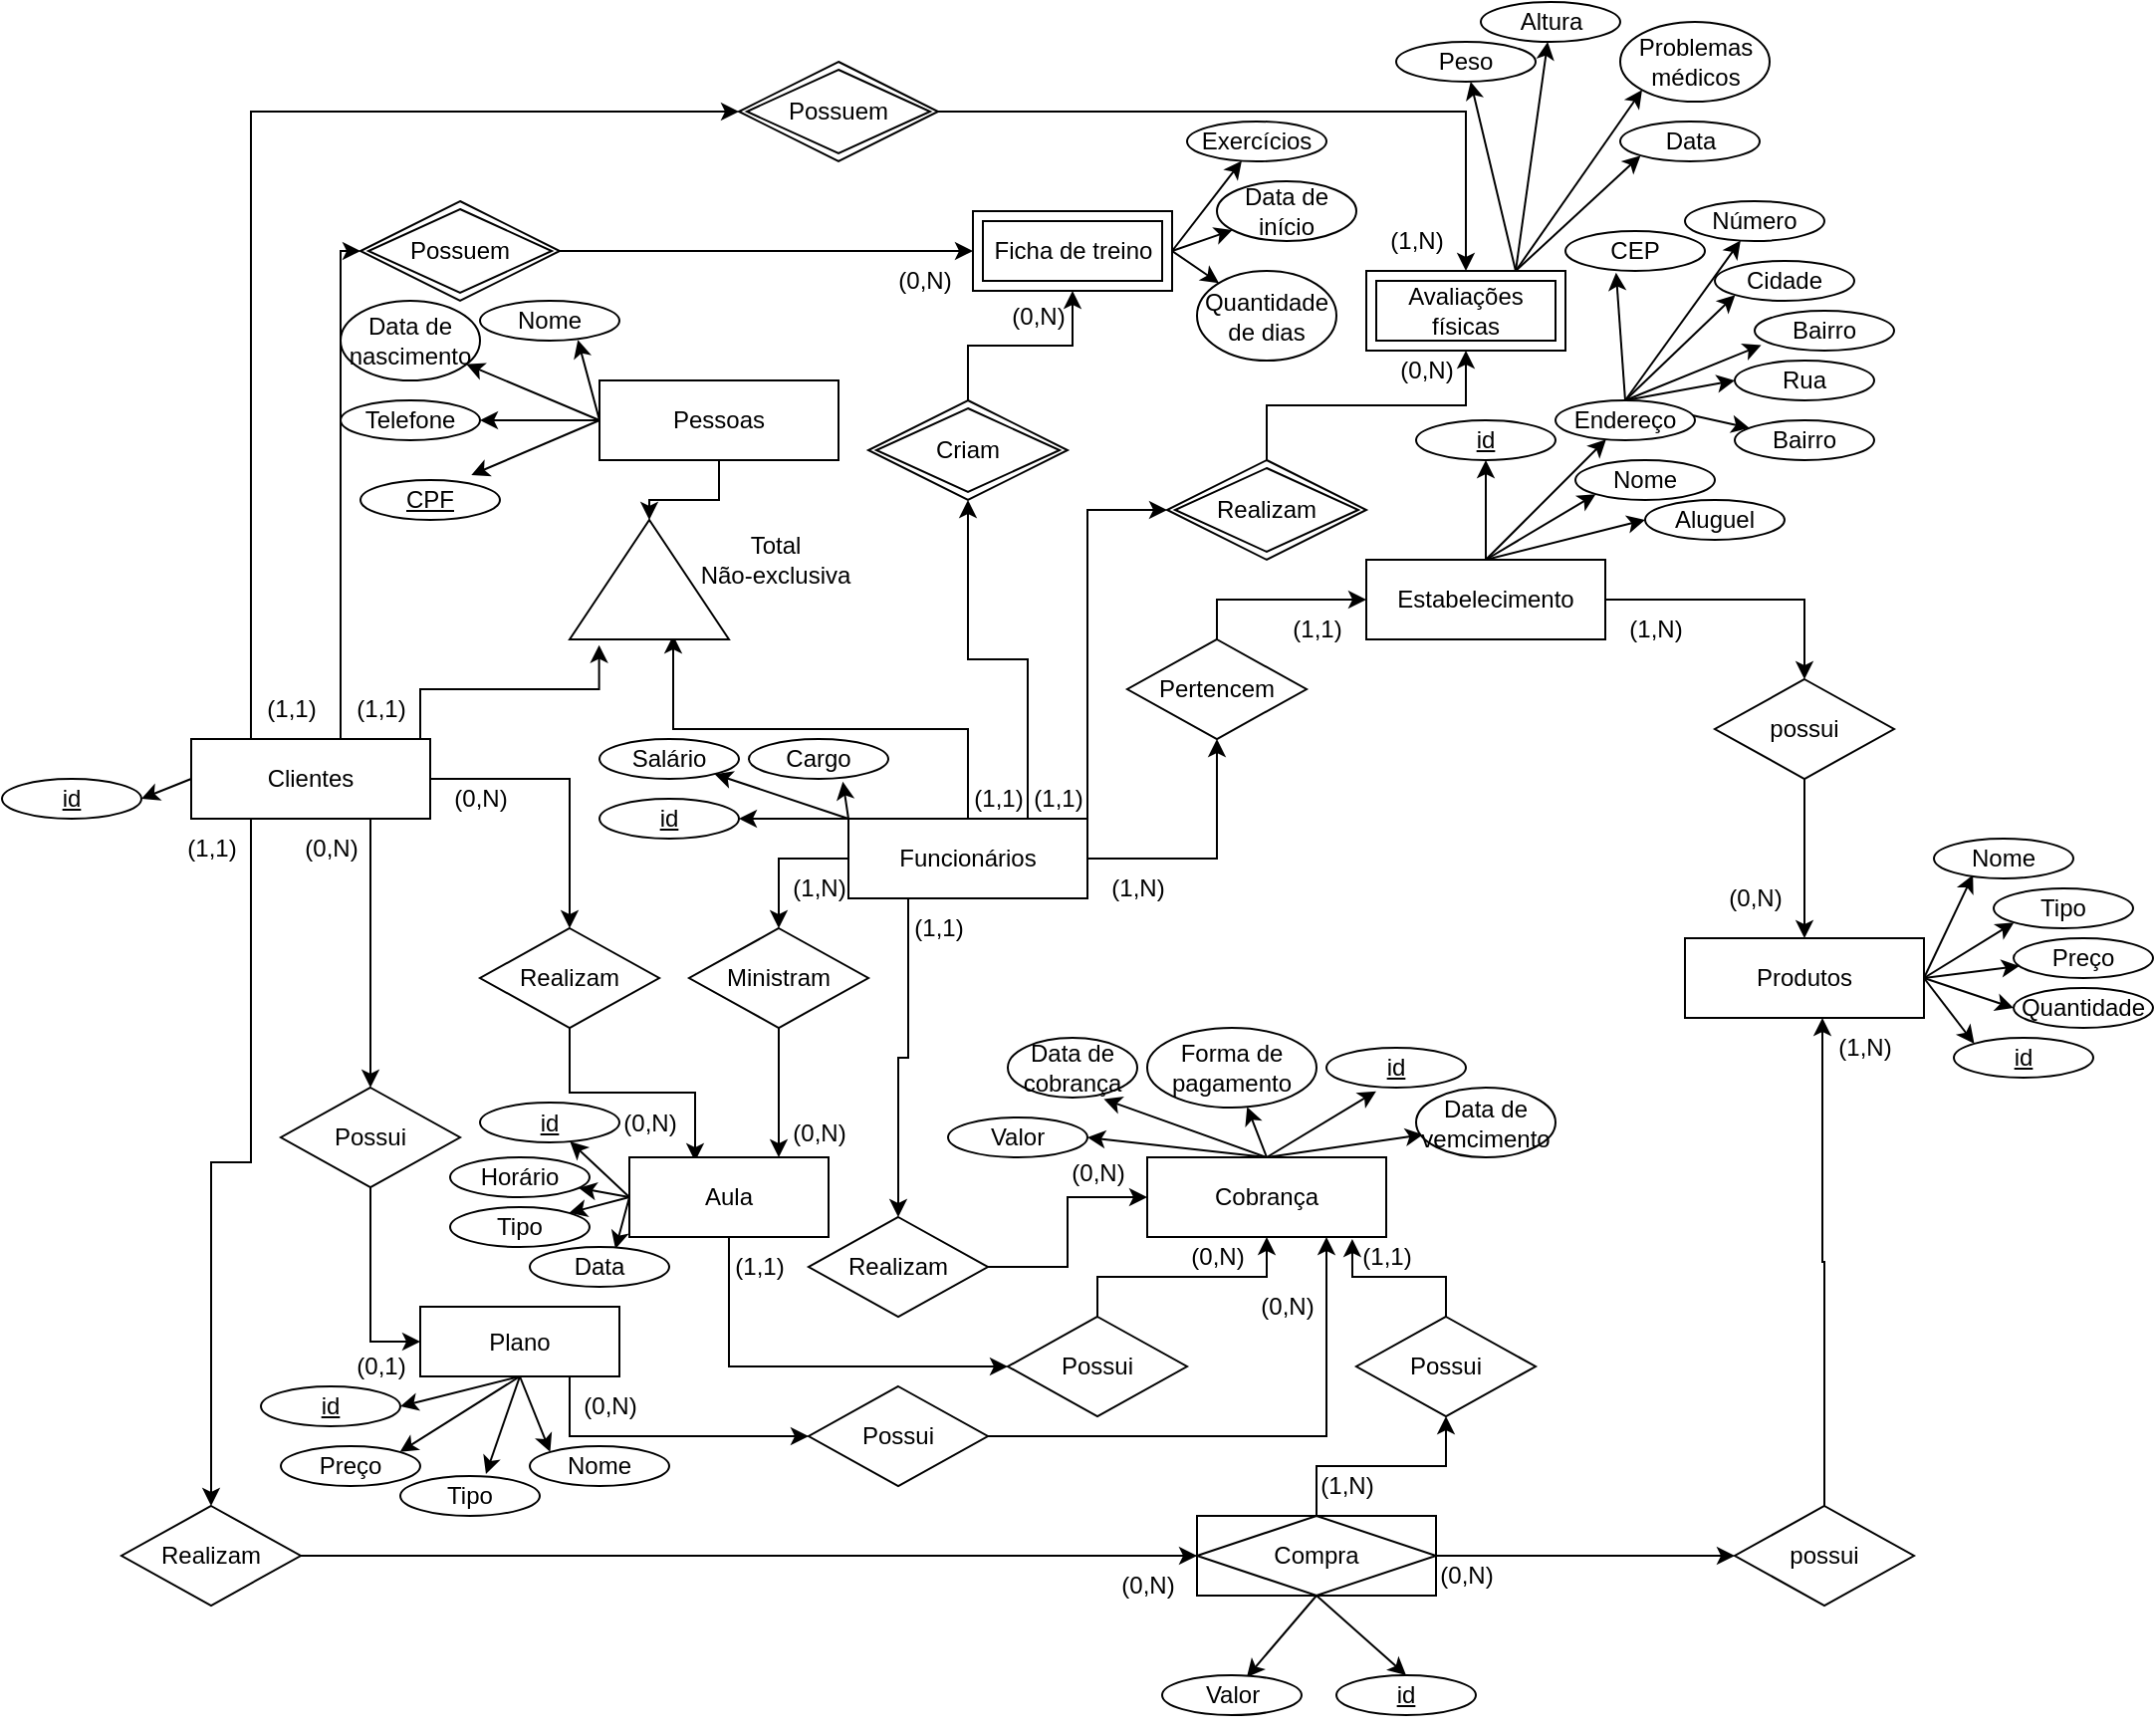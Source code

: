 <mxfile version="21.7.4" type="device">
  <diagram name="Page-1" id="YAyYdstKW9pUA_TDdh0R">
    <mxGraphModel dx="1639" dy="901" grid="1" gridSize="10" guides="1" tooltips="1" connect="1" arrows="1" fold="1" page="1" pageScale="1" pageWidth="3300" pageHeight="4681" math="0" shadow="0">
      <root>
        <mxCell id="0" />
        <mxCell id="1" parent="0" />
        <mxCell id="z2wvhOWji4JhOsNK-J1M-72" style="edgeStyle=orthogonalEdgeStyle;rounded=0;orthogonalLoop=1;jettySize=auto;html=1;exitX=0.5;exitY=0;exitDx=0;exitDy=0;entryX=0.033;entryY=0.65;entryDx=0;entryDy=0;entryPerimeter=0;" parent="1" source="z2wvhOWji4JhOsNK-J1M-77" target="z2wvhOWji4JhOsNK-J1M-90" edge="1">
          <mxGeometry relative="1" as="geometry" />
        </mxCell>
        <mxCell id="z2wvhOWji4JhOsNK-J1M-73" style="edgeStyle=orthogonalEdgeStyle;rounded=0;orthogonalLoop=1;jettySize=auto;html=1;exitX=1;exitY=0.5;exitDx=0;exitDy=0;entryX=0.5;entryY=1;entryDx=0;entryDy=0;" parent="1" source="z2wvhOWji4JhOsNK-J1M-77" target="z2wvhOWji4JhOsNK-J1M-94" edge="1">
          <mxGeometry relative="1" as="geometry" />
        </mxCell>
        <mxCell id="z2wvhOWji4JhOsNK-J1M-75" style="edgeStyle=orthogonalEdgeStyle;rounded=0;orthogonalLoop=1;jettySize=auto;html=1;exitX=0.25;exitY=1;exitDx=0;exitDy=0;" parent="1" source="z2wvhOWji4JhOsNK-J1M-77" target="z2wvhOWji4JhOsNK-J1M-104" edge="1">
          <mxGeometry relative="1" as="geometry" />
        </mxCell>
        <mxCell id="z2wvhOWji4JhOsNK-J1M-76" style="edgeStyle=orthogonalEdgeStyle;rounded=0;orthogonalLoop=1;jettySize=auto;html=1;exitX=0;exitY=0.5;exitDx=0;exitDy=0;entryX=0.5;entryY=0;entryDx=0;entryDy=0;" parent="1" source="z2wvhOWji4JhOsNK-J1M-77" target="z2wvhOWji4JhOsNK-J1M-98" edge="1">
          <mxGeometry relative="1" as="geometry" />
        </mxCell>
        <mxCell id="z2wvhOWji4JhOsNK-J1M-141" style="edgeStyle=orthogonalEdgeStyle;rounded=0;orthogonalLoop=1;jettySize=auto;html=1;exitX=1;exitY=0;exitDx=0;exitDy=0;entryX=0;entryY=0.5;entryDx=0;entryDy=0;" parent="1" source="z2wvhOWji4JhOsNK-J1M-77" target="z2wvhOWji4JhOsNK-J1M-138" edge="1">
          <mxGeometry relative="1" as="geometry" />
        </mxCell>
        <mxCell id="z2wvhOWji4JhOsNK-J1M-143" style="edgeStyle=orthogonalEdgeStyle;rounded=0;orthogonalLoop=1;jettySize=auto;html=1;exitX=0.75;exitY=0;exitDx=0;exitDy=0;entryX=0.5;entryY=1;entryDx=0;entryDy=0;" parent="1" source="z2wvhOWji4JhOsNK-J1M-77" target="z2wvhOWji4JhOsNK-J1M-139" edge="1">
          <mxGeometry relative="1" as="geometry" />
        </mxCell>
        <mxCell id="z2wvhOWji4JhOsNK-J1M-208" style="edgeStyle=none;rounded=0;orthogonalLoop=1;jettySize=auto;html=1;exitX=0;exitY=0;exitDx=0;exitDy=0;entryX=0.674;entryY=1.07;entryDx=0;entryDy=0;entryPerimeter=0;" parent="1" source="z2wvhOWji4JhOsNK-J1M-77" target="z2wvhOWji4JhOsNK-J1M-196" edge="1">
          <mxGeometry relative="1" as="geometry" />
        </mxCell>
        <mxCell id="z2wvhOWji4JhOsNK-J1M-209" style="edgeStyle=none;rounded=0;orthogonalLoop=1;jettySize=auto;html=1;exitX=0;exitY=0;exitDx=0;exitDy=0;" parent="1" source="z2wvhOWji4JhOsNK-J1M-77" target="z2wvhOWji4JhOsNK-J1M-154" edge="1">
          <mxGeometry relative="1" as="geometry" />
        </mxCell>
        <mxCell id="z2wvhOWji4JhOsNK-J1M-210" style="edgeStyle=none;rounded=0;orthogonalLoop=1;jettySize=auto;html=1;exitX=0;exitY=0;exitDx=0;exitDy=0;entryX=1;entryY=0.5;entryDx=0;entryDy=0;" parent="1" source="z2wvhOWji4JhOsNK-J1M-77" target="z2wvhOWji4JhOsNK-J1M-160" edge="1">
          <mxGeometry relative="1" as="geometry" />
        </mxCell>
        <mxCell id="z2wvhOWji4JhOsNK-J1M-77" value="Funcionários" style="whiteSpace=wrap;html=1;align=center;" parent="1" vertex="1">
          <mxGeometry x="1615" y="1130" width="120" height="40" as="geometry" />
        </mxCell>
        <mxCell id="z2wvhOWji4JhOsNK-J1M-78" style="edgeStyle=orthogonalEdgeStyle;rounded=0;orthogonalLoop=1;jettySize=auto;html=1;exitX=1;exitY=0.5;exitDx=0;exitDy=0;entryX=0.5;entryY=0;entryDx=0;entryDy=0;" parent="1" source="z2wvhOWji4JhOsNK-J1M-79" target="z2wvhOWji4JhOsNK-J1M-92" edge="1">
          <mxGeometry relative="1" as="geometry" />
        </mxCell>
        <mxCell id="z2wvhOWji4JhOsNK-J1M-238" style="edgeStyle=none;rounded=0;orthogonalLoop=1;jettySize=auto;html=1;exitX=0.5;exitY=0;exitDx=0;exitDy=0;" parent="1" source="z2wvhOWji4JhOsNK-J1M-79" target="z2wvhOWji4JhOsNK-J1M-220" edge="1">
          <mxGeometry relative="1" as="geometry" />
        </mxCell>
        <mxCell id="z2wvhOWji4JhOsNK-J1M-239" style="edgeStyle=none;rounded=0;orthogonalLoop=1;jettySize=auto;html=1;exitX=0.5;exitY=0;exitDx=0;exitDy=0;entryX=0.5;entryY=1;entryDx=0;entryDy=0;" parent="1" source="z2wvhOWji4JhOsNK-J1M-79" target="z2wvhOWji4JhOsNK-J1M-204" edge="1">
          <mxGeometry relative="1" as="geometry" />
        </mxCell>
        <mxCell id="z2wvhOWji4JhOsNK-J1M-240" style="edgeStyle=none;rounded=0;orthogonalLoop=1;jettySize=auto;html=1;exitX=0.5;exitY=0;exitDx=0;exitDy=0;entryX=0;entryY=1;entryDx=0;entryDy=0;" parent="1" source="z2wvhOWji4JhOsNK-J1M-79" target="z2wvhOWji4JhOsNK-J1M-221" edge="1">
          <mxGeometry relative="1" as="geometry" />
        </mxCell>
        <mxCell id="z2wvhOWji4JhOsNK-J1M-253" style="edgeStyle=none;rounded=0;orthogonalLoop=1;jettySize=auto;html=1;exitX=0.5;exitY=0;exitDx=0;exitDy=0;entryX=0;entryY=0.5;entryDx=0;entryDy=0;" parent="1" source="z2wvhOWji4JhOsNK-J1M-79" target="z2wvhOWji4JhOsNK-J1M-248" edge="1">
          <mxGeometry relative="1" as="geometry" />
        </mxCell>
        <mxCell id="z2wvhOWji4JhOsNK-J1M-79" value="Estabelecimento" style="whiteSpace=wrap;html=1;align=center;" parent="1" vertex="1">
          <mxGeometry x="1875" y="1000" width="120" height="40" as="geometry" />
        </mxCell>
        <mxCell id="z2wvhOWji4JhOsNK-J1M-273" style="edgeStyle=none;rounded=0;orthogonalLoop=1;jettySize=auto;html=1;exitX=1;exitY=0.5;exitDx=0;exitDy=0;entryX=0.28;entryY=0.91;entryDx=0;entryDy=0;entryPerimeter=0;" parent="1" source="z2wvhOWji4JhOsNK-J1M-82" target="z2wvhOWji4JhOsNK-J1M-265" edge="1">
          <mxGeometry relative="1" as="geometry" />
        </mxCell>
        <mxCell id="z2wvhOWji4JhOsNK-J1M-274" style="edgeStyle=none;rounded=0;orthogonalLoop=1;jettySize=auto;html=1;exitX=1;exitY=0.5;exitDx=0;exitDy=0;entryX=0;entryY=1;entryDx=0;entryDy=0;" parent="1" source="z2wvhOWji4JhOsNK-J1M-82" target="z2wvhOWji4JhOsNK-J1M-266" edge="1">
          <mxGeometry relative="1" as="geometry" />
        </mxCell>
        <mxCell id="z2wvhOWji4JhOsNK-J1M-275" style="edgeStyle=none;rounded=0;orthogonalLoop=1;jettySize=auto;html=1;exitX=1;exitY=0.5;exitDx=0;exitDy=0;" parent="1" source="z2wvhOWji4JhOsNK-J1M-82" target="z2wvhOWji4JhOsNK-J1M-267" edge="1">
          <mxGeometry relative="1" as="geometry" />
        </mxCell>
        <mxCell id="z2wvhOWji4JhOsNK-J1M-276" style="edgeStyle=none;rounded=0;orthogonalLoop=1;jettySize=auto;html=1;exitX=1;exitY=0.5;exitDx=0;exitDy=0;entryX=0;entryY=0.5;entryDx=0;entryDy=0;" parent="1" source="z2wvhOWji4JhOsNK-J1M-82" target="z2wvhOWji4JhOsNK-J1M-268" edge="1">
          <mxGeometry relative="1" as="geometry" />
        </mxCell>
        <mxCell id="z2wvhOWji4JhOsNK-J1M-277" style="edgeStyle=none;rounded=0;orthogonalLoop=1;jettySize=auto;html=1;exitX=1;exitY=0.5;exitDx=0;exitDy=0;entryX=0;entryY=0;entryDx=0;entryDy=0;" parent="1" source="z2wvhOWji4JhOsNK-J1M-82" target="z2wvhOWji4JhOsNK-J1M-231" edge="1">
          <mxGeometry relative="1" as="geometry" />
        </mxCell>
        <mxCell id="z2wvhOWji4JhOsNK-J1M-82" value="Produtos" style="whiteSpace=wrap;html=1;align=center;" parent="1" vertex="1">
          <mxGeometry x="2035" y="1190" width="120" height="40" as="geometry" />
        </mxCell>
        <mxCell id="z2wvhOWji4JhOsNK-J1M-84" style="edgeStyle=orthogonalEdgeStyle;rounded=0;orthogonalLoop=1;jettySize=auto;html=1;exitX=1;exitY=0.5;exitDx=0;exitDy=0;entryX=0.5;entryY=0;entryDx=0;entryDy=0;" parent="1" source="z2wvhOWji4JhOsNK-J1M-85" target="z2wvhOWji4JhOsNK-J1M-102" edge="1">
          <mxGeometry relative="1" as="geometry" />
        </mxCell>
        <mxCell id="z2wvhOWji4JhOsNK-J1M-205" style="edgeStyle=none;rounded=0;orthogonalLoop=1;jettySize=auto;html=1;exitX=0;exitY=0.5;exitDx=0;exitDy=0;entryX=1;entryY=0.5;entryDx=0;entryDy=0;" parent="1" source="z2wvhOWji4JhOsNK-J1M-85" target="z2wvhOWji4JhOsNK-J1M-202" edge="1">
          <mxGeometry relative="1" as="geometry" />
        </mxCell>
        <mxCell id="z2wvhOWji4JhOsNK-J1M-302" style="edgeStyle=orthogonalEdgeStyle;rounded=0;orthogonalLoop=1;jettySize=auto;html=1;exitX=0.75;exitY=1;exitDx=0;exitDy=0;entryX=0.5;entryY=0;entryDx=0;entryDy=0;" parent="1" source="z2wvhOWji4JhOsNK-J1M-85" target="z2wvhOWji4JhOsNK-J1M-299" edge="1">
          <mxGeometry relative="1" as="geometry" />
        </mxCell>
        <mxCell id="z2wvhOWji4JhOsNK-J1M-336" style="edgeStyle=orthogonalEdgeStyle;rounded=0;orthogonalLoop=1;jettySize=auto;html=1;exitX=0.25;exitY=1;exitDx=0;exitDy=0;entryX=0.5;entryY=0;entryDx=0;entryDy=0;" parent="1" source="z2wvhOWji4JhOsNK-J1M-85" target="z2wvhOWji4JhOsNK-J1M-334" edge="1">
          <mxGeometry relative="1" as="geometry" />
        </mxCell>
        <mxCell id="z2wvhOWji4JhOsNK-J1M-365" style="edgeStyle=orthogonalEdgeStyle;rounded=0;orthogonalLoop=1;jettySize=auto;html=1;exitX=0.25;exitY=0;exitDx=0;exitDy=0;entryX=0;entryY=0.5;entryDx=0;entryDy=0;" parent="1" source="z2wvhOWji4JhOsNK-J1M-85" target="z2wvhOWji4JhOsNK-J1M-132" edge="1">
          <mxGeometry relative="1" as="geometry" />
        </mxCell>
        <mxCell id="z2wvhOWji4JhOsNK-J1M-367" style="edgeStyle=orthogonalEdgeStyle;rounded=0;orthogonalLoop=1;jettySize=auto;html=1;exitX=0.75;exitY=0;exitDx=0;exitDy=0;entryX=-0.047;entryY=0.185;entryDx=0;entryDy=0;entryPerimeter=0;" parent="1" source="z2wvhOWji4JhOsNK-J1M-85" target="z2wvhOWji4JhOsNK-J1M-90" edge="1">
          <mxGeometry relative="1" as="geometry">
            <Array as="points">
              <mxPoint x="1400" y="1090" />
              <mxPoint x="1400" y="1065" />
              <mxPoint x="1490" y="1065" />
            </Array>
          </mxGeometry>
        </mxCell>
        <mxCell id="z2wvhOWji4JhOsNK-J1M-368" style="edgeStyle=orthogonalEdgeStyle;rounded=0;orthogonalLoop=1;jettySize=auto;html=1;exitX=0.5;exitY=0;exitDx=0;exitDy=0;entryX=0;entryY=0.5;entryDx=0;entryDy=0;" parent="1" source="z2wvhOWji4JhOsNK-J1M-85" target="z2wvhOWji4JhOsNK-J1M-135" edge="1">
          <mxGeometry relative="1" as="geometry">
            <Array as="points">
              <mxPoint x="1360" y="1090" />
              <mxPoint x="1360" y="845" />
            </Array>
          </mxGeometry>
        </mxCell>
        <mxCell id="z2wvhOWji4JhOsNK-J1M-85" value="Clientes" style="whiteSpace=wrap;html=1;align=center;" parent="1" vertex="1">
          <mxGeometry x="1285" y="1090" width="120" height="40" as="geometry" />
        </mxCell>
        <mxCell id="z2wvhOWji4JhOsNK-J1M-86" style="edgeStyle=orthogonalEdgeStyle;rounded=0;orthogonalLoop=1;jettySize=auto;html=1;exitX=0.5;exitY=1;exitDx=0;exitDy=0;entryX=1;entryY=0.5;entryDx=0;entryDy=0;" parent="1" source="z2wvhOWji4JhOsNK-J1M-87" target="z2wvhOWji4JhOsNK-J1M-90" edge="1">
          <mxGeometry relative="1" as="geometry" />
        </mxCell>
        <mxCell id="z2wvhOWji4JhOsNK-J1M-191" style="edgeStyle=none;rounded=0;orthogonalLoop=1;jettySize=auto;html=1;exitX=0;exitY=0.5;exitDx=0;exitDy=0;entryX=0.702;entryY=0.983;entryDx=0;entryDy=0;entryPerimeter=0;" parent="1" source="z2wvhOWji4JhOsNK-J1M-87" target="z2wvhOWji4JhOsNK-J1M-157" edge="1">
          <mxGeometry relative="1" as="geometry" />
        </mxCell>
        <mxCell id="z2wvhOWji4JhOsNK-J1M-192" style="edgeStyle=none;rounded=0;orthogonalLoop=1;jettySize=auto;html=1;exitX=0;exitY=0.5;exitDx=0;exitDy=0;" parent="1" source="z2wvhOWji4JhOsNK-J1M-87" target="z2wvhOWji4JhOsNK-J1M-156" edge="1">
          <mxGeometry relative="1" as="geometry" />
        </mxCell>
        <mxCell id="z2wvhOWji4JhOsNK-J1M-193" style="edgeStyle=none;rounded=0;orthogonalLoop=1;jettySize=auto;html=1;exitX=0;exitY=0.5;exitDx=0;exitDy=0;entryX=1;entryY=0.5;entryDx=0;entryDy=0;" parent="1" source="z2wvhOWji4JhOsNK-J1M-87" target="z2wvhOWji4JhOsNK-J1M-155" edge="1">
          <mxGeometry relative="1" as="geometry" />
        </mxCell>
        <mxCell id="z2wvhOWji4JhOsNK-J1M-195" style="edgeStyle=none;rounded=0;orthogonalLoop=1;jettySize=auto;html=1;exitX=0;exitY=0.5;exitDx=0;exitDy=0;entryX=0.795;entryY=-0.126;entryDx=0;entryDy=0;entryPerimeter=0;" parent="1" source="z2wvhOWji4JhOsNK-J1M-87" target="z2wvhOWji4JhOsNK-J1M-158" edge="1">
          <mxGeometry relative="1" as="geometry" />
        </mxCell>
        <mxCell id="z2wvhOWji4JhOsNK-J1M-87" value="Pessoas&lt;br&gt;" style="whiteSpace=wrap;html=1;align=center;" parent="1" vertex="1">
          <mxGeometry x="1490" y="910" width="120" height="40" as="geometry" />
        </mxCell>
        <mxCell id="z2wvhOWji4JhOsNK-J1M-215" style="edgeStyle=none;rounded=0;orthogonalLoop=1;jettySize=auto;html=1;exitX=0.5;exitY=0;exitDx=0;exitDy=0;" parent="1" source="z2wvhOWji4JhOsNK-J1M-88" target="z2wvhOWji4JhOsNK-J1M-211" edge="1">
          <mxGeometry relative="1" as="geometry" />
        </mxCell>
        <mxCell id="z2wvhOWji4JhOsNK-J1M-216" style="edgeStyle=none;rounded=0;orthogonalLoop=1;jettySize=auto;html=1;exitX=0.5;exitY=0;exitDx=0;exitDy=0;entryX=0.357;entryY=1.091;entryDx=0;entryDy=0;entryPerimeter=0;" parent="1" source="z2wvhOWji4JhOsNK-J1M-88" target="z2wvhOWji4JhOsNK-J1M-203" edge="1">
          <mxGeometry relative="1" as="geometry" />
        </mxCell>
        <mxCell id="z2wvhOWji4JhOsNK-J1M-217" style="edgeStyle=none;rounded=0;orthogonalLoop=1;jettySize=auto;html=1;exitX=0.5;exitY=0;exitDx=0;exitDy=0;entryX=0.742;entryY=1.026;entryDx=0;entryDy=0;entryPerimeter=0;" parent="1" source="z2wvhOWji4JhOsNK-J1M-88" target="z2wvhOWji4JhOsNK-J1M-212" edge="1">
          <mxGeometry relative="1" as="geometry" />
        </mxCell>
        <mxCell id="z2wvhOWji4JhOsNK-J1M-218" style="edgeStyle=none;rounded=0;orthogonalLoop=1;jettySize=auto;html=1;exitX=0.5;exitY=0;exitDx=0;exitDy=0;entryX=1;entryY=0.5;entryDx=0;entryDy=0;" parent="1" source="z2wvhOWji4JhOsNK-J1M-88" target="z2wvhOWji4JhOsNK-J1M-213" edge="1">
          <mxGeometry relative="1" as="geometry" />
        </mxCell>
        <mxCell id="z2wvhOWji4JhOsNK-J1M-264" style="edgeStyle=none;rounded=0;orthogonalLoop=1;jettySize=auto;html=1;exitX=0.5;exitY=0;exitDx=0;exitDy=0;entryX=0.051;entryY=0.674;entryDx=0;entryDy=0;entryPerimeter=0;" parent="1" source="z2wvhOWji4JhOsNK-J1M-88" target="z2wvhOWji4JhOsNK-J1M-254" edge="1">
          <mxGeometry relative="1" as="geometry" />
        </mxCell>
        <mxCell id="z2wvhOWji4JhOsNK-J1M-88" value="Cobrança" style="whiteSpace=wrap;html=1;align=center;" parent="1" vertex="1">
          <mxGeometry x="1765" y="1300" width="120" height="40" as="geometry" />
        </mxCell>
        <mxCell id="z2wvhOWji4JhOsNK-J1M-90" value="" style="triangle;whiteSpace=wrap;html=1;direction=north;" parent="1" vertex="1">
          <mxGeometry x="1475" y="980" width="80" height="60" as="geometry" />
        </mxCell>
        <mxCell id="z2wvhOWji4JhOsNK-J1M-91" style="edgeStyle=orthogonalEdgeStyle;rounded=0;orthogonalLoop=1;jettySize=auto;html=1;exitX=0.5;exitY=1;exitDx=0;exitDy=0;" parent="1" source="z2wvhOWji4JhOsNK-J1M-92" target="z2wvhOWji4JhOsNK-J1M-82" edge="1">
          <mxGeometry relative="1" as="geometry" />
        </mxCell>
        <mxCell id="z2wvhOWji4JhOsNK-J1M-92" value="possui" style="shape=rhombus;perimeter=rhombusPerimeter;whiteSpace=wrap;html=1;align=center;" parent="1" vertex="1">
          <mxGeometry x="2050" y="1060" width="90" height="50" as="geometry" />
        </mxCell>
        <mxCell id="z2wvhOWji4JhOsNK-J1M-93" style="edgeStyle=orthogonalEdgeStyle;rounded=0;orthogonalLoop=1;jettySize=auto;html=1;exitX=0.5;exitY=0;exitDx=0;exitDy=0;entryX=0;entryY=0.5;entryDx=0;entryDy=0;" parent="1" source="z2wvhOWji4JhOsNK-J1M-94" target="z2wvhOWji4JhOsNK-J1M-79" edge="1">
          <mxGeometry relative="1" as="geometry" />
        </mxCell>
        <mxCell id="z2wvhOWji4JhOsNK-J1M-94" value="Pertencem" style="shape=rhombus;perimeter=rhombusPerimeter;whiteSpace=wrap;html=1;align=center;" parent="1" vertex="1">
          <mxGeometry x="1755" y="1040" width="90" height="50" as="geometry" />
        </mxCell>
        <mxCell id="z2wvhOWji4JhOsNK-J1M-309" style="edgeStyle=orthogonalEdgeStyle;rounded=0;orthogonalLoop=1;jettySize=auto;html=1;exitX=0.5;exitY=1;exitDx=0;exitDy=0;entryX=0.75;entryY=0;entryDx=0;entryDy=0;" parent="1" source="z2wvhOWji4JhOsNK-J1M-98" target="z2wvhOWji4JhOsNK-J1M-306" edge="1">
          <mxGeometry relative="1" as="geometry" />
        </mxCell>
        <mxCell id="z2wvhOWji4JhOsNK-J1M-98" value="Ministram" style="shape=rhombus;perimeter=rhombusPerimeter;whiteSpace=wrap;html=1;align=center;" parent="1" vertex="1">
          <mxGeometry x="1535" y="1185" width="90" height="50" as="geometry" />
        </mxCell>
        <mxCell id="z2wvhOWji4JhOsNK-J1M-99" style="edgeStyle=orthogonalEdgeStyle;rounded=0;orthogonalLoop=1;jettySize=auto;html=1;exitX=0.5;exitY=0;exitDx=0;exitDy=0;entryX=0.5;entryY=1;entryDx=0;entryDy=0;" parent="1" source="z2wvhOWji4JhOsNK-J1M-100" target="z2wvhOWji4JhOsNK-J1M-88" edge="1">
          <mxGeometry relative="1" as="geometry" />
        </mxCell>
        <mxCell id="z2wvhOWji4JhOsNK-J1M-100" value="Possui" style="shape=rhombus;perimeter=rhombusPerimeter;whiteSpace=wrap;html=1;align=center;" parent="1" vertex="1">
          <mxGeometry x="1695" y="1380" width="90" height="50" as="geometry" />
        </mxCell>
        <mxCell id="z2wvhOWji4JhOsNK-J1M-308" style="edgeStyle=orthogonalEdgeStyle;rounded=0;orthogonalLoop=1;jettySize=auto;html=1;exitX=0.5;exitY=1;exitDx=0;exitDy=0;entryX=0.33;entryY=0.05;entryDx=0;entryDy=0;entryPerimeter=0;" parent="1" source="z2wvhOWji4JhOsNK-J1M-102" target="z2wvhOWji4JhOsNK-J1M-306" edge="1">
          <mxGeometry relative="1" as="geometry" />
        </mxCell>
        <mxCell id="z2wvhOWji4JhOsNK-J1M-102" value="Realizam" style="shape=rhombus;perimeter=rhombusPerimeter;whiteSpace=wrap;html=1;align=center;" parent="1" vertex="1">
          <mxGeometry x="1430" y="1185" width="90" height="50" as="geometry" />
        </mxCell>
        <mxCell id="z2wvhOWji4JhOsNK-J1M-103" style="edgeStyle=orthogonalEdgeStyle;rounded=0;orthogonalLoop=1;jettySize=auto;html=1;exitX=1;exitY=0.5;exitDx=0;exitDy=0;entryX=0;entryY=0.5;entryDx=0;entryDy=0;" parent="1" source="z2wvhOWji4JhOsNK-J1M-104" target="z2wvhOWji4JhOsNK-J1M-88" edge="1">
          <mxGeometry relative="1" as="geometry" />
        </mxCell>
        <mxCell id="z2wvhOWji4JhOsNK-J1M-104" value="Realizam" style="shape=rhombus;perimeter=rhombusPerimeter;whiteSpace=wrap;html=1;align=center;" parent="1" vertex="1">
          <mxGeometry x="1595" y="1330" width="90" height="50" as="geometry" />
        </mxCell>
        <mxCell id="z2wvhOWji4JhOsNK-J1M-149" style="edgeStyle=orthogonalEdgeStyle;rounded=0;orthogonalLoop=1;jettySize=auto;html=1;exitX=1;exitY=0.5;exitDx=0;exitDy=0;entryX=0.5;entryY=0;entryDx=0;entryDy=0;" parent="1" source="z2wvhOWji4JhOsNK-J1M-132" target="z2wvhOWji4JhOsNK-J1M-147" edge="1">
          <mxGeometry relative="1" as="geometry" />
        </mxCell>
        <mxCell id="z2wvhOWji4JhOsNK-J1M-132" value="Possuem" style="shape=rhombus;double=1;perimeter=rhombusPerimeter;whiteSpace=wrap;html=1;align=center;" parent="1" vertex="1">
          <mxGeometry x="1560" y="750" width="100" height="50" as="geometry" />
        </mxCell>
        <mxCell id="z2wvhOWji4JhOsNK-J1M-150" style="edgeStyle=orthogonalEdgeStyle;rounded=0;orthogonalLoop=1;jettySize=auto;html=1;exitX=1;exitY=0.5;exitDx=0;exitDy=0;entryX=0;entryY=0.5;entryDx=0;entryDy=0;" parent="1" source="z2wvhOWji4JhOsNK-J1M-135" target="z2wvhOWji4JhOsNK-J1M-146" edge="1">
          <mxGeometry relative="1" as="geometry" />
        </mxCell>
        <mxCell id="z2wvhOWji4JhOsNK-J1M-135" value="Possuem" style="shape=rhombus;double=1;perimeter=rhombusPerimeter;whiteSpace=wrap;html=1;align=center;" parent="1" vertex="1">
          <mxGeometry x="1370" y="820" width="100" height="50" as="geometry" />
        </mxCell>
        <mxCell id="z2wvhOWji4JhOsNK-J1M-152" style="edgeStyle=orthogonalEdgeStyle;rounded=0;orthogonalLoop=1;jettySize=auto;html=1;exitX=0.5;exitY=0;exitDx=0;exitDy=0;entryX=0.5;entryY=1;entryDx=0;entryDy=0;" parent="1" source="z2wvhOWji4JhOsNK-J1M-138" target="z2wvhOWji4JhOsNK-J1M-147" edge="1">
          <mxGeometry relative="1" as="geometry" />
        </mxCell>
        <mxCell id="z2wvhOWji4JhOsNK-J1M-138" value="Realizam" style="shape=rhombus;double=1;perimeter=rhombusPerimeter;whiteSpace=wrap;html=1;align=center;" parent="1" vertex="1">
          <mxGeometry x="1775" y="950" width="100" height="50" as="geometry" />
        </mxCell>
        <mxCell id="z2wvhOWji4JhOsNK-J1M-151" style="edgeStyle=orthogonalEdgeStyle;rounded=0;orthogonalLoop=1;jettySize=auto;html=1;exitX=0.5;exitY=0;exitDx=0;exitDy=0;entryX=0.5;entryY=1;entryDx=0;entryDy=0;" parent="1" source="z2wvhOWji4JhOsNK-J1M-139" target="z2wvhOWji4JhOsNK-J1M-146" edge="1">
          <mxGeometry relative="1" as="geometry" />
        </mxCell>
        <mxCell id="z2wvhOWji4JhOsNK-J1M-139" value="Criam" style="shape=rhombus;double=1;perimeter=rhombusPerimeter;whiteSpace=wrap;html=1;align=center;" parent="1" vertex="1">
          <mxGeometry x="1625" y="920" width="100" height="50" as="geometry" />
        </mxCell>
        <mxCell id="z2wvhOWji4JhOsNK-J1M-226" style="edgeStyle=none;rounded=0;orthogonalLoop=1;jettySize=auto;html=1;exitX=1;exitY=0.5;exitDx=0;exitDy=0;" parent="1" source="z2wvhOWji4JhOsNK-J1M-146" target="z2wvhOWji4JhOsNK-J1M-223" edge="1">
          <mxGeometry relative="1" as="geometry" />
        </mxCell>
        <mxCell id="z2wvhOWji4JhOsNK-J1M-227" style="edgeStyle=none;rounded=0;orthogonalLoop=1;jettySize=auto;html=1;exitX=1;exitY=0.5;exitDx=0;exitDy=0;" parent="1" source="z2wvhOWji4JhOsNK-J1M-146" target="z2wvhOWji4JhOsNK-J1M-224" edge="1">
          <mxGeometry relative="1" as="geometry" />
        </mxCell>
        <mxCell id="z2wvhOWji4JhOsNK-J1M-228" style="edgeStyle=none;rounded=0;orthogonalLoop=1;jettySize=auto;html=1;exitX=1;exitY=0.5;exitDx=0;exitDy=0;" parent="1" source="z2wvhOWji4JhOsNK-J1M-146" target="z2wvhOWji4JhOsNK-J1M-222" edge="1">
          <mxGeometry relative="1" as="geometry" />
        </mxCell>
        <mxCell id="z2wvhOWji4JhOsNK-J1M-146" value="Ficha de treino" style="shape=ext;margin=3;double=1;whiteSpace=wrap;html=1;align=center;" parent="1" vertex="1">
          <mxGeometry x="1677.5" y="825" width="100" height="40" as="geometry" />
        </mxCell>
        <mxCell id="z2wvhOWji4JhOsNK-J1M-259" style="edgeStyle=none;rounded=0;orthogonalLoop=1;jettySize=auto;html=1;exitX=0.75;exitY=0;exitDx=0;exitDy=0;entryX=0;entryY=1;entryDx=0;entryDy=0;" parent="1" source="z2wvhOWji4JhOsNK-J1M-147" target="z2wvhOWji4JhOsNK-J1M-255" edge="1">
          <mxGeometry relative="1" as="geometry" />
        </mxCell>
        <mxCell id="z2wvhOWji4JhOsNK-J1M-260" style="edgeStyle=none;rounded=0;orthogonalLoop=1;jettySize=auto;html=1;exitX=0.75;exitY=0;exitDx=0;exitDy=0;entryX=0;entryY=1;entryDx=0;entryDy=0;" parent="1" source="z2wvhOWji4JhOsNK-J1M-147" target="z2wvhOWji4JhOsNK-J1M-256" edge="1">
          <mxGeometry relative="1" as="geometry" />
        </mxCell>
        <mxCell id="z2wvhOWji4JhOsNK-J1M-261" style="edgeStyle=none;rounded=0;orthogonalLoop=1;jettySize=auto;html=1;exitX=0.75;exitY=0;exitDx=0;exitDy=0;" parent="1" source="z2wvhOWji4JhOsNK-J1M-147" target="z2wvhOWji4JhOsNK-J1M-258" edge="1">
          <mxGeometry relative="1" as="geometry" />
        </mxCell>
        <mxCell id="z2wvhOWji4JhOsNK-J1M-262" style="edgeStyle=none;rounded=0;orthogonalLoop=1;jettySize=auto;html=1;exitX=0.75;exitY=0;exitDx=0;exitDy=0;" parent="1" source="z2wvhOWji4JhOsNK-J1M-147" target="z2wvhOWji4JhOsNK-J1M-257" edge="1">
          <mxGeometry relative="1" as="geometry" />
        </mxCell>
        <mxCell id="z2wvhOWji4JhOsNK-J1M-147" value="Avaliações físicas" style="shape=ext;margin=3;double=1;whiteSpace=wrap;html=1;align=center;" parent="1" vertex="1">
          <mxGeometry x="1875" y="855" width="100" height="40" as="geometry" />
        </mxCell>
        <mxCell id="z2wvhOWji4JhOsNK-J1M-154" value="Salário" style="ellipse;whiteSpace=wrap;html=1;align=center;" parent="1" vertex="1">
          <mxGeometry x="1490" y="1090" width="70" height="20" as="geometry" />
        </mxCell>
        <mxCell id="z2wvhOWji4JhOsNK-J1M-155" value="Telefone" style="ellipse;whiteSpace=wrap;html=1;align=center;" parent="1" vertex="1">
          <mxGeometry x="1360" y="920" width="70" height="20" as="geometry" />
        </mxCell>
        <mxCell id="z2wvhOWji4JhOsNK-J1M-156" value="Data de nascimento" style="ellipse;whiteSpace=wrap;html=1;align=center;" parent="1" vertex="1">
          <mxGeometry x="1360" y="870" width="70" height="40" as="geometry" />
        </mxCell>
        <mxCell id="z2wvhOWji4JhOsNK-J1M-157" value="Nome" style="ellipse;whiteSpace=wrap;html=1;align=center;" parent="1" vertex="1">
          <mxGeometry x="1430" y="870" width="70" height="20" as="geometry" />
        </mxCell>
        <mxCell id="z2wvhOWji4JhOsNK-J1M-158" value="CPF&lt;br&gt;" style="ellipse;whiteSpace=wrap;html=1;align=center;fontStyle=4;" parent="1" vertex="1">
          <mxGeometry x="1370" y="960" width="70" height="20" as="geometry" />
        </mxCell>
        <mxCell id="z2wvhOWji4JhOsNK-J1M-160" value="id" style="ellipse;whiteSpace=wrap;html=1;align=center;fontStyle=4;" parent="1" vertex="1">
          <mxGeometry x="1490" y="1120" width="70" height="20" as="geometry" />
        </mxCell>
        <mxCell id="z2wvhOWji4JhOsNK-J1M-196" value="Cargo" style="ellipse;whiteSpace=wrap;html=1;align=center;" parent="1" vertex="1">
          <mxGeometry x="1565" y="1090" width="70" height="20" as="geometry" />
        </mxCell>
        <mxCell id="z2wvhOWji4JhOsNK-J1M-197" value="Horário" style="ellipse;whiteSpace=wrap;html=1;align=center;" parent="1" vertex="1">
          <mxGeometry x="1415" y="1300" width="70" height="20" as="geometry" />
        </mxCell>
        <mxCell id="z2wvhOWji4JhOsNK-J1M-202" value="id" style="ellipse;whiteSpace=wrap;html=1;align=center;fontStyle=4;" parent="1" vertex="1">
          <mxGeometry x="1190" y="1110" width="70" height="20" as="geometry" />
        </mxCell>
        <mxCell id="z2wvhOWji4JhOsNK-J1M-203" value="id" style="ellipse;whiteSpace=wrap;html=1;align=center;fontStyle=4;" parent="1" vertex="1">
          <mxGeometry x="1855" y="1245" width="70" height="20" as="geometry" />
        </mxCell>
        <mxCell id="z2wvhOWji4JhOsNK-J1M-204" value="id" style="ellipse;whiteSpace=wrap;html=1;align=center;fontStyle=4;" parent="1" vertex="1">
          <mxGeometry x="1900" y="930" width="70" height="20" as="geometry" />
        </mxCell>
        <mxCell id="z2wvhOWji4JhOsNK-J1M-211" value="Forma de pagamento" style="ellipse;whiteSpace=wrap;html=1;align=center;" parent="1" vertex="1">
          <mxGeometry x="1765" y="1235" width="85" height="40" as="geometry" />
        </mxCell>
        <mxCell id="z2wvhOWji4JhOsNK-J1M-212" value="Data de cobrança" style="ellipse;whiteSpace=wrap;html=1;align=center;" parent="1" vertex="1">
          <mxGeometry x="1695" y="1240" width="65" height="30" as="geometry" />
        </mxCell>
        <mxCell id="z2wvhOWji4JhOsNK-J1M-213" value="Valor" style="ellipse;whiteSpace=wrap;html=1;align=center;" parent="1" vertex="1">
          <mxGeometry x="1665" y="1280" width="70" height="20" as="geometry" />
        </mxCell>
        <mxCell id="z2wvhOWji4JhOsNK-J1M-219" value="Rua" style="ellipse;whiteSpace=wrap;html=1;align=center;" parent="1" vertex="1">
          <mxGeometry x="2060" y="900" width="70" height="20" as="geometry" />
        </mxCell>
        <mxCell id="z2wvhOWji4JhOsNK-J1M-241" style="edgeStyle=none;rounded=0;orthogonalLoop=1;jettySize=auto;html=1;exitX=0.5;exitY=0;exitDx=0;exitDy=0;entryX=0.363;entryY=1.043;entryDx=0;entryDy=0;entryPerimeter=0;" parent="1" source="z2wvhOWji4JhOsNK-J1M-220" target="z2wvhOWji4JhOsNK-J1M-237" edge="1">
          <mxGeometry relative="1" as="geometry" />
        </mxCell>
        <mxCell id="z2wvhOWji4JhOsNK-J1M-242" style="edgeStyle=none;rounded=0;orthogonalLoop=1;jettySize=auto;html=1;exitX=0.5;exitY=0;exitDx=0;exitDy=0;" parent="1" source="z2wvhOWji4JhOsNK-J1M-220" target="z2wvhOWji4JhOsNK-J1M-236" edge="1">
          <mxGeometry relative="1" as="geometry" />
        </mxCell>
        <mxCell id="z2wvhOWji4JhOsNK-J1M-243" style="edgeStyle=none;rounded=0;orthogonalLoop=1;jettySize=auto;html=1;exitX=0.5;exitY=0;exitDx=0;exitDy=0;entryX=0;entryY=1;entryDx=0;entryDy=0;" parent="1" source="z2wvhOWji4JhOsNK-J1M-220" target="z2wvhOWji4JhOsNK-J1M-235" edge="1">
          <mxGeometry relative="1" as="geometry" />
        </mxCell>
        <mxCell id="z2wvhOWji4JhOsNK-J1M-244" style="edgeStyle=none;rounded=0;orthogonalLoop=1;jettySize=auto;html=1;exitX=0.5;exitY=0;exitDx=0;exitDy=0;entryX=0.047;entryY=0.864;entryDx=0;entryDy=0;entryPerimeter=0;" parent="1" source="z2wvhOWji4JhOsNK-J1M-220" target="z2wvhOWji4JhOsNK-J1M-234" edge="1">
          <mxGeometry relative="1" as="geometry" />
        </mxCell>
        <mxCell id="z2wvhOWji4JhOsNK-J1M-246" style="edgeStyle=none;rounded=0;orthogonalLoop=1;jettySize=auto;html=1;exitX=0.5;exitY=0;exitDx=0;exitDy=0;entryX=0;entryY=0.5;entryDx=0;entryDy=0;" parent="1" source="z2wvhOWji4JhOsNK-J1M-220" target="z2wvhOWji4JhOsNK-J1M-219" edge="1">
          <mxGeometry relative="1" as="geometry" />
        </mxCell>
        <mxCell id="z2wvhOWji4JhOsNK-J1M-251" style="edgeStyle=none;rounded=0;orthogonalLoop=1;jettySize=auto;html=1;exitX=0.5;exitY=0;exitDx=0;exitDy=0;" parent="1" source="z2wvhOWji4JhOsNK-J1M-220" target="z2wvhOWji4JhOsNK-J1M-250" edge="1">
          <mxGeometry relative="1" as="geometry" />
        </mxCell>
        <mxCell id="z2wvhOWji4JhOsNK-J1M-220" value="Endereço" style="ellipse;whiteSpace=wrap;html=1;align=center;" parent="1" vertex="1">
          <mxGeometry x="1970" y="920" width="70" height="20" as="geometry" />
        </mxCell>
        <mxCell id="z2wvhOWji4JhOsNK-J1M-221" value="Nome" style="ellipse;whiteSpace=wrap;html=1;align=center;" parent="1" vertex="1">
          <mxGeometry x="1980" y="950" width="70" height="20" as="geometry" />
        </mxCell>
        <mxCell id="z2wvhOWji4JhOsNK-J1M-222" value="Quantidade de dias" style="ellipse;whiteSpace=wrap;html=1;align=center;" parent="1" vertex="1">
          <mxGeometry x="1790" y="855" width="70" height="45" as="geometry" />
        </mxCell>
        <mxCell id="z2wvhOWji4JhOsNK-J1M-223" value="Data de início" style="ellipse;whiteSpace=wrap;html=1;align=center;" parent="1" vertex="1">
          <mxGeometry x="1800" y="810" width="70" height="30" as="geometry" />
        </mxCell>
        <mxCell id="z2wvhOWji4JhOsNK-J1M-224" value="Exercícios" style="ellipse;whiteSpace=wrap;html=1;align=center;" parent="1" vertex="1">
          <mxGeometry x="1785" y="780" width="70" height="20" as="geometry" />
        </mxCell>
        <mxCell id="z2wvhOWji4JhOsNK-J1M-229" value="id" style="ellipse;whiteSpace=wrap;html=1;align=center;fontStyle=4;" parent="1" vertex="1">
          <mxGeometry x="1430" y="1272.5" width="70" height="20" as="geometry" />
        </mxCell>
        <mxCell id="z2wvhOWji4JhOsNK-J1M-231" value="id" style="ellipse;whiteSpace=wrap;html=1;align=center;fontStyle=4;" parent="1" vertex="1">
          <mxGeometry x="2170" y="1240" width="70" height="20" as="geometry" />
        </mxCell>
        <mxCell id="z2wvhOWji4JhOsNK-J1M-233" value="id" style="ellipse;whiteSpace=wrap;html=1;align=center;fontStyle=4;" parent="1" vertex="1">
          <mxGeometry x="1320" y="1415" width="70" height="20" as="geometry" />
        </mxCell>
        <mxCell id="z2wvhOWji4JhOsNK-J1M-234" value="Bairro" style="ellipse;whiteSpace=wrap;html=1;align=center;" parent="1" vertex="1">
          <mxGeometry x="2070" y="875" width="70" height="20" as="geometry" />
        </mxCell>
        <mxCell id="z2wvhOWji4JhOsNK-J1M-235" value="Cidade" style="ellipse;whiteSpace=wrap;html=1;align=center;" parent="1" vertex="1">
          <mxGeometry x="2050" y="850" width="70" height="20" as="geometry" />
        </mxCell>
        <mxCell id="z2wvhOWji4JhOsNK-J1M-236" value="Número" style="ellipse;whiteSpace=wrap;html=1;align=center;" parent="1" vertex="1">
          <mxGeometry x="2035" y="820" width="70" height="20" as="geometry" />
        </mxCell>
        <mxCell id="z2wvhOWji4JhOsNK-J1M-237" value="CEP" style="ellipse;whiteSpace=wrap;html=1;align=center;" parent="1" vertex="1">
          <mxGeometry x="1975" y="835" width="70" height="20" as="geometry" />
        </mxCell>
        <mxCell id="z2wvhOWji4JhOsNK-J1M-248" value="Aluguel" style="ellipse;whiteSpace=wrap;html=1;align=center;" parent="1" vertex="1">
          <mxGeometry x="2015" y="970" width="70" height="20" as="geometry" />
        </mxCell>
        <mxCell id="z2wvhOWji4JhOsNK-J1M-249" value="Nome" style="ellipse;whiteSpace=wrap;html=1;align=center;" parent="1" vertex="1">
          <mxGeometry x="1455" y="1445" width="70" height="20" as="geometry" />
        </mxCell>
        <mxCell id="z2wvhOWji4JhOsNK-J1M-250" value="Bairro" style="ellipse;whiteSpace=wrap;html=1;align=center;" parent="1" vertex="1">
          <mxGeometry x="2060" y="930" width="70" height="20" as="geometry" />
        </mxCell>
        <mxCell id="z2wvhOWji4JhOsNK-J1M-254" value="Data de vemcimento" style="ellipse;whiteSpace=wrap;html=1;align=center;" parent="1" vertex="1">
          <mxGeometry x="1900" y="1265" width="70" height="35" as="geometry" />
        </mxCell>
        <mxCell id="z2wvhOWji4JhOsNK-J1M-255" value="Data" style="ellipse;whiteSpace=wrap;html=1;align=center;" parent="1" vertex="1">
          <mxGeometry x="2002.5" y="780" width="70" height="20" as="geometry" />
        </mxCell>
        <mxCell id="z2wvhOWji4JhOsNK-J1M-256" value="Problemas médicos" style="ellipse;whiteSpace=wrap;html=1;align=center;" parent="1" vertex="1">
          <mxGeometry x="2002.5" y="730" width="75" height="40" as="geometry" />
        </mxCell>
        <mxCell id="z2wvhOWji4JhOsNK-J1M-257" value="Peso" style="ellipse;whiteSpace=wrap;html=1;align=center;" parent="1" vertex="1">
          <mxGeometry x="1890" y="740" width="70" height="20" as="geometry" />
        </mxCell>
        <mxCell id="z2wvhOWji4JhOsNK-J1M-258" value="Altura" style="ellipse;whiteSpace=wrap;html=1;align=center;" parent="1" vertex="1">
          <mxGeometry x="1932.5" y="720" width="70" height="20" as="geometry" />
        </mxCell>
        <mxCell id="z2wvhOWji4JhOsNK-J1M-265" value="Nome" style="ellipse;whiteSpace=wrap;html=1;align=center;" parent="1" vertex="1">
          <mxGeometry x="2160" y="1140" width="70" height="20" as="geometry" />
        </mxCell>
        <mxCell id="z2wvhOWji4JhOsNK-J1M-266" value="Tipo" style="ellipse;whiteSpace=wrap;html=1;align=center;" parent="1" vertex="1">
          <mxGeometry x="2190" y="1165" width="70" height="20" as="geometry" />
        </mxCell>
        <mxCell id="z2wvhOWji4JhOsNK-J1M-267" value="Preço" style="ellipse;whiteSpace=wrap;html=1;align=center;" parent="1" vertex="1">
          <mxGeometry x="2200" y="1190" width="70" height="20" as="geometry" />
        </mxCell>
        <mxCell id="z2wvhOWji4JhOsNK-J1M-268" value="Quantidade" style="ellipse;whiteSpace=wrap;html=1;align=center;" parent="1" vertex="1">
          <mxGeometry x="2200" y="1215" width="70" height="20" as="geometry" />
        </mxCell>
        <mxCell id="z2wvhOWji4JhOsNK-J1M-271" style="edgeStyle=none;rounded=0;orthogonalLoop=1;jettySize=auto;html=1;exitX=0.5;exitY=1;exitDx=0;exitDy=0;" parent="1" source="z2wvhOWji4JhOsNK-J1M-266" target="z2wvhOWji4JhOsNK-J1M-266" edge="1">
          <mxGeometry relative="1" as="geometry" />
        </mxCell>
        <mxCell id="z2wvhOWji4JhOsNK-J1M-313" style="edgeStyle=orthogonalEdgeStyle;rounded=0;orthogonalLoop=1;jettySize=auto;html=1;exitX=0.75;exitY=1;exitDx=0;exitDy=0;entryX=0;entryY=0.5;entryDx=0;entryDy=0;" parent="1" source="z2wvhOWji4JhOsNK-J1M-297" target="z2wvhOWji4JhOsNK-J1M-300" edge="1">
          <mxGeometry relative="1" as="geometry" />
        </mxCell>
        <mxCell id="z2wvhOWji4JhOsNK-J1M-317" style="edgeStyle=none;rounded=0;orthogonalLoop=1;jettySize=auto;html=1;exitX=0.5;exitY=1;exitDx=0;exitDy=0;entryX=0.614;entryY=-0.05;entryDx=0;entryDy=0;entryPerimeter=0;" parent="1" source="z2wvhOWji4JhOsNK-J1M-297" target="z2wvhOWji4JhOsNK-J1M-314" edge="1">
          <mxGeometry relative="1" as="geometry" />
        </mxCell>
        <mxCell id="z2wvhOWji4JhOsNK-J1M-318" style="edgeStyle=none;rounded=0;orthogonalLoop=1;jettySize=auto;html=1;exitX=0.5;exitY=1;exitDx=0;exitDy=0;entryX=0;entryY=0;entryDx=0;entryDy=0;" parent="1" source="z2wvhOWji4JhOsNK-J1M-297" target="z2wvhOWji4JhOsNK-J1M-249" edge="1">
          <mxGeometry relative="1" as="geometry" />
        </mxCell>
        <mxCell id="z2wvhOWji4JhOsNK-J1M-319" style="edgeStyle=none;rounded=0;orthogonalLoop=1;jettySize=auto;html=1;exitX=0.5;exitY=1;exitDx=0;exitDy=0;entryX=1;entryY=0.5;entryDx=0;entryDy=0;" parent="1" source="z2wvhOWji4JhOsNK-J1M-297" target="z2wvhOWji4JhOsNK-J1M-233" edge="1">
          <mxGeometry relative="1" as="geometry" />
        </mxCell>
        <mxCell id="z2wvhOWji4JhOsNK-J1M-320" style="edgeStyle=none;rounded=0;orthogonalLoop=1;jettySize=auto;html=1;exitX=0.5;exitY=1;exitDx=0;exitDy=0;entryX=1;entryY=0;entryDx=0;entryDy=0;" parent="1" source="z2wvhOWji4JhOsNK-J1M-297" target="z2wvhOWji4JhOsNK-J1M-315" edge="1">
          <mxGeometry relative="1" as="geometry" />
        </mxCell>
        <mxCell id="z2wvhOWji4JhOsNK-J1M-297" value="Plano" style="whiteSpace=wrap;html=1;align=center;" parent="1" vertex="1">
          <mxGeometry x="1400" y="1375" width="100" height="35" as="geometry" />
        </mxCell>
        <mxCell id="z2wvhOWji4JhOsNK-J1M-303" style="edgeStyle=orthogonalEdgeStyle;rounded=0;orthogonalLoop=1;jettySize=auto;html=1;exitX=0.5;exitY=1;exitDx=0;exitDy=0;entryX=0;entryY=0.5;entryDx=0;entryDy=0;" parent="1" source="z2wvhOWji4JhOsNK-J1M-299" target="z2wvhOWji4JhOsNK-J1M-297" edge="1">
          <mxGeometry relative="1" as="geometry" />
        </mxCell>
        <mxCell id="z2wvhOWji4JhOsNK-J1M-299" value="Possui" style="shape=rhombus;perimeter=rhombusPerimeter;whiteSpace=wrap;html=1;align=center;" parent="1" vertex="1">
          <mxGeometry x="1330" y="1265" width="90" height="50" as="geometry" />
        </mxCell>
        <mxCell id="z2wvhOWji4JhOsNK-J1M-305" style="edgeStyle=orthogonalEdgeStyle;rounded=0;orthogonalLoop=1;jettySize=auto;html=1;exitX=1;exitY=0.5;exitDx=0;exitDy=0;entryX=0.75;entryY=1;entryDx=0;entryDy=0;" parent="1" source="z2wvhOWji4JhOsNK-J1M-300" target="z2wvhOWji4JhOsNK-J1M-88" edge="1">
          <mxGeometry relative="1" as="geometry" />
        </mxCell>
        <mxCell id="z2wvhOWji4JhOsNK-J1M-300" value="Possui" style="shape=rhombus;perimeter=rhombusPerimeter;whiteSpace=wrap;html=1;align=center;" parent="1" vertex="1">
          <mxGeometry x="1595" y="1415" width="90" height="50" as="geometry" />
        </mxCell>
        <mxCell id="z2wvhOWji4JhOsNK-J1M-310" style="edgeStyle=orthogonalEdgeStyle;rounded=0;orthogonalLoop=1;jettySize=auto;html=1;exitX=0.5;exitY=1;exitDx=0;exitDy=0;entryX=0;entryY=0.5;entryDx=0;entryDy=0;" parent="1" source="z2wvhOWji4JhOsNK-J1M-306" target="z2wvhOWji4JhOsNK-J1M-100" edge="1">
          <mxGeometry relative="1" as="geometry" />
        </mxCell>
        <mxCell id="z2wvhOWji4JhOsNK-J1M-324" style="edgeStyle=none;rounded=0;orthogonalLoop=1;jettySize=auto;html=1;exitX=0;exitY=0.5;exitDx=0;exitDy=0;" parent="1" source="z2wvhOWji4JhOsNK-J1M-306" target="z2wvhOWji4JhOsNK-J1M-229" edge="1">
          <mxGeometry relative="1" as="geometry" />
        </mxCell>
        <mxCell id="z2wvhOWji4JhOsNK-J1M-325" style="edgeStyle=none;rounded=0;orthogonalLoop=1;jettySize=auto;html=1;exitX=0;exitY=0.5;exitDx=0;exitDy=0;" parent="1" source="z2wvhOWji4JhOsNK-J1M-306" target="z2wvhOWji4JhOsNK-J1M-197" edge="1">
          <mxGeometry relative="1" as="geometry" />
        </mxCell>
        <mxCell id="z2wvhOWji4JhOsNK-J1M-326" style="edgeStyle=none;rounded=0;orthogonalLoop=1;jettySize=auto;html=1;exitX=0;exitY=0.5;exitDx=0;exitDy=0;entryX=1;entryY=0;entryDx=0;entryDy=0;" parent="1" source="z2wvhOWji4JhOsNK-J1M-306" target="z2wvhOWji4JhOsNK-J1M-321" edge="1">
          <mxGeometry relative="1" as="geometry" />
        </mxCell>
        <mxCell id="z2wvhOWji4JhOsNK-J1M-327" style="edgeStyle=none;rounded=0;orthogonalLoop=1;jettySize=auto;html=1;exitX=0;exitY=0.5;exitDx=0;exitDy=0;entryX=0.614;entryY=0.05;entryDx=0;entryDy=0;entryPerimeter=0;" parent="1" source="z2wvhOWji4JhOsNK-J1M-306" target="z2wvhOWji4JhOsNK-J1M-322" edge="1">
          <mxGeometry relative="1" as="geometry" />
        </mxCell>
        <mxCell id="z2wvhOWji4JhOsNK-J1M-306" value="Aula" style="whiteSpace=wrap;html=1;align=center;" parent="1" vertex="1">
          <mxGeometry x="1505" y="1300" width="100" height="40" as="geometry" />
        </mxCell>
        <mxCell id="z2wvhOWji4JhOsNK-J1M-314" value="Tipo" style="ellipse;whiteSpace=wrap;html=1;align=center;" parent="1" vertex="1">
          <mxGeometry x="1390" y="1460" width="70" height="20" as="geometry" />
        </mxCell>
        <mxCell id="z2wvhOWji4JhOsNK-J1M-315" value="Preço" style="ellipse;whiteSpace=wrap;html=1;align=center;" parent="1" vertex="1">
          <mxGeometry x="1330" y="1445" width="70" height="20" as="geometry" />
        </mxCell>
        <mxCell id="z2wvhOWji4JhOsNK-J1M-321" value="Tipo" style="ellipse;whiteSpace=wrap;html=1;align=center;" parent="1" vertex="1">
          <mxGeometry x="1415" y="1325" width="70" height="20" as="geometry" />
        </mxCell>
        <mxCell id="z2wvhOWji4JhOsNK-J1M-322" value="Data" style="ellipse;whiteSpace=wrap;html=1;align=center;" parent="1" vertex="1">
          <mxGeometry x="1455" y="1345" width="70" height="20" as="geometry" />
        </mxCell>
        <mxCell id="z2wvhOWji4JhOsNK-J1M-339" style="edgeStyle=orthogonalEdgeStyle;rounded=0;orthogonalLoop=1;jettySize=auto;html=1;exitX=1;exitY=0.5;exitDx=0;exitDy=0;" parent="1" source="z2wvhOWji4JhOsNK-J1M-329" target="z2wvhOWji4JhOsNK-J1M-335" edge="1">
          <mxGeometry relative="1" as="geometry" />
        </mxCell>
        <mxCell id="z2wvhOWji4JhOsNK-J1M-343" style="edgeStyle=orthogonalEdgeStyle;rounded=0;orthogonalLoop=1;jettySize=auto;html=1;exitX=0.5;exitY=0;exitDx=0;exitDy=0;entryX=0.5;entryY=1;entryDx=0;entryDy=0;" parent="1" source="z2wvhOWji4JhOsNK-J1M-329" target="z2wvhOWji4JhOsNK-J1M-342" edge="1">
          <mxGeometry relative="1" as="geometry" />
        </mxCell>
        <mxCell id="z2wvhOWji4JhOsNK-J1M-350" style="edgeStyle=none;rounded=0;orthogonalLoop=1;jettySize=auto;html=1;exitX=0.5;exitY=1;exitDx=0;exitDy=0;entryX=0.607;entryY=0.05;entryDx=0;entryDy=0;entryPerimeter=0;" parent="1" source="z2wvhOWji4JhOsNK-J1M-329" target="z2wvhOWji4JhOsNK-J1M-347" edge="1">
          <mxGeometry relative="1" as="geometry" />
        </mxCell>
        <mxCell id="z2wvhOWji4JhOsNK-J1M-351" style="edgeStyle=none;rounded=0;orthogonalLoop=1;jettySize=auto;html=1;exitX=0.5;exitY=1;exitDx=0;exitDy=0;entryX=0.5;entryY=0;entryDx=0;entryDy=0;" parent="1" source="z2wvhOWji4JhOsNK-J1M-329" target="z2wvhOWji4JhOsNK-J1M-348" edge="1">
          <mxGeometry relative="1" as="geometry" />
        </mxCell>
        <mxCell id="z2wvhOWji4JhOsNK-J1M-329" value="Compra" style="shape=associativeEntity;whiteSpace=wrap;html=1;align=center;" parent="1" vertex="1">
          <mxGeometry x="1790" y="1480" width="120" height="40" as="geometry" />
        </mxCell>
        <mxCell id="z2wvhOWji4JhOsNK-J1M-337" style="edgeStyle=orthogonalEdgeStyle;rounded=0;orthogonalLoop=1;jettySize=auto;html=1;exitX=1;exitY=0.5;exitDx=0;exitDy=0;entryX=0;entryY=0.5;entryDx=0;entryDy=0;" parent="1" source="z2wvhOWji4JhOsNK-J1M-334" target="z2wvhOWji4JhOsNK-J1M-329" edge="1">
          <mxGeometry relative="1" as="geometry" />
        </mxCell>
        <mxCell id="z2wvhOWji4JhOsNK-J1M-334" value="Realizam" style="shape=rhombus;perimeter=rhombusPerimeter;whiteSpace=wrap;html=1;align=center;" parent="1" vertex="1">
          <mxGeometry x="1250" y="1475" width="90" height="50" as="geometry" />
        </mxCell>
        <mxCell id="z2wvhOWji4JhOsNK-J1M-340" style="edgeStyle=orthogonalEdgeStyle;rounded=0;orthogonalLoop=1;jettySize=auto;html=1;exitX=0.5;exitY=0;exitDx=0;exitDy=0;entryX=0.575;entryY=1;entryDx=0;entryDy=0;entryPerimeter=0;" parent="1" source="z2wvhOWji4JhOsNK-J1M-335" target="z2wvhOWji4JhOsNK-J1M-82" edge="1">
          <mxGeometry relative="1" as="geometry" />
        </mxCell>
        <mxCell id="z2wvhOWji4JhOsNK-J1M-335" value="possui" style="shape=rhombus;perimeter=rhombusPerimeter;whiteSpace=wrap;html=1;align=center;" parent="1" vertex="1">
          <mxGeometry x="2060" y="1475" width="90" height="50" as="geometry" />
        </mxCell>
        <mxCell id="z2wvhOWji4JhOsNK-J1M-344" style="edgeStyle=orthogonalEdgeStyle;rounded=0;orthogonalLoop=1;jettySize=auto;html=1;exitX=0.5;exitY=0;exitDx=0;exitDy=0;entryX=0.858;entryY=1.025;entryDx=0;entryDy=0;entryPerimeter=0;" parent="1" source="z2wvhOWji4JhOsNK-J1M-342" target="z2wvhOWji4JhOsNK-J1M-88" edge="1">
          <mxGeometry relative="1" as="geometry" />
        </mxCell>
        <mxCell id="z2wvhOWji4JhOsNK-J1M-342" value="Possui" style="shape=rhombus;perimeter=rhombusPerimeter;whiteSpace=wrap;html=1;align=center;" parent="1" vertex="1">
          <mxGeometry x="1870" y="1380" width="90" height="50" as="geometry" />
        </mxCell>
        <mxCell id="z2wvhOWji4JhOsNK-J1M-347" value="Valor" style="ellipse;whiteSpace=wrap;html=1;align=center;" parent="1" vertex="1">
          <mxGeometry x="1772.5" y="1560" width="70" height="20" as="geometry" />
        </mxCell>
        <mxCell id="z2wvhOWji4JhOsNK-J1M-348" value="id" style="ellipse;whiteSpace=wrap;html=1;align=center;fontStyle=4;" parent="1" vertex="1">
          <mxGeometry x="1860" y="1560" width="70" height="20" as="geometry" />
        </mxCell>
        <mxCell id="z2wvhOWji4JhOsNK-J1M-352" style="edgeStyle=none;rounded=0;orthogonalLoop=1;jettySize=auto;html=1;exitX=0.5;exitY=1;exitDx=0;exitDy=0;" parent="1" source="z2wvhOWji4JhOsNK-J1M-348" target="z2wvhOWji4JhOsNK-J1M-348" edge="1">
          <mxGeometry relative="1" as="geometry" />
        </mxCell>
        <mxCell id="z2wvhOWji4JhOsNK-J1M-358" value="(0,N)" style="text;html=1;align=center;verticalAlign=middle;resizable=0;points=[];autosize=1;strokeColor=none;fillColor=none;" parent="1" vertex="1">
          <mxGeometry x="1740" y="1500" width="50" height="30" as="geometry" />
        </mxCell>
        <mxCell id="z2wvhOWji4JhOsNK-J1M-370" value="(1,N)" style="text;html=1;align=center;verticalAlign=middle;resizable=0;points=[];autosize=1;strokeColor=none;fillColor=none;" parent="1" vertex="1">
          <mxGeometry x="1875" y="825" width="50" height="30" as="geometry" />
        </mxCell>
        <mxCell id="z2wvhOWji4JhOsNK-J1M-371" value="(1,1)" style="text;html=1;align=center;verticalAlign=middle;resizable=0;points=[];autosize=1;strokeColor=none;fillColor=none;" parent="1" vertex="1">
          <mxGeometry x="1310" y="1060" width="50" height="30" as="geometry" />
        </mxCell>
        <mxCell id="z2wvhOWji4JhOsNK-J1M-372" value="(0,N)" style="text;html=1;align=center;verticalAlign=middle;resizable=0;points=[];autosize=1;strokeColor=none;fillColor=none;" parent="1" vertex="1">
          <mxGeometry x="1627.5" y="845" width="50" height="30" as="geometry" />
        </mxCell>
        <mxCell id="z2wvhOWji4JhOsNK-J1M-373" value="(1,1)" style="text;html=1;align=center;verticalAlign=middle;resizable=0;points=[];autosize=1;strokeColor=none;fillColor=none;" parent="1" vertex="1">
          <mxGeometry x="1355" y="1060" width="50" height="30" as="geometry" />
        </mxCell>
        <mxCell id="z2wvhOWji4JhOsNK-J1M-374" value="(0,N)" style="text;html=1;align=center;verticalAlign=middle;resizable=0;points=[];autosize=1;strokeColor=none;fillColor=none;" parent="1" vertex="1">
          <mxGeometry x="1490" y="1267.5" width="50" height="30" as="geometry" />
        </mxCell>
        <mxCell id="z2wvhOWji4JhOsNK-J1M-375" value="(0,N)" style="text;html=1;align=center;verticalAlign=middle;resizable=0;points=[];autosize=1;strokeColor=none;fillColor=none;" parent="1" vertex="1">
          <mxGeometry x="1405" y="1105" width="50" height="30" as="geometry" />
        </mxCell>
        <mxCell id="z2wvhOWji4JhOsNK-J1M-376" value="(0,1)" style="text;html=1;align=center;verticalAlign=middle;resizable=0;points=[];autosize=1;strokeColor=none;fillColor=none;" parent="1" vertex="1">
          <mxGeometry x="1355" y="1390" width="50" height="30" as="geometry" />
        </mxCell>
        <mxCell id="z2wvhOWji4JhOsNK-J1M-377" value="(0,N)" style="text;html=1;align=center;verticalAlign=middle;resizable=0;points=[];autosize=1;strokeColor=none;fillColor=none;" parent="1" vertex="1">
          <mxGeometry x="1330" y="1130" width="50" height="30" as="geometry" />
        </mxCell>
        <mxCell id="z2wvhOWji4JhOsNK-J1M-380" value="(1,1)" style="text;html=1;align=center;verticalAlign=middle;resizable=0;points=[];autosize=1;strokeColor=none;fillColor=none;" parent="1" vertex="1">
          <mxGeometry x="1270" y="1130" width="50" height="30" as="geometry" />
        </mxCell>
        <mxCell id="z2wvhOWji4JhOsNK-J1M-385" value="(1,N)" style="text;html=1;align=center;verticalAlign=middle;resizable=0;points=[];autosize=1;strokeColor=none;fillColor=none;" parent="1" vertex="1">
          <mxGeometry x="1575" y="1150" width="50" height="30" as="geometry" />
        </mxCell>
        <mxCell id="z2wvhOWji4JhOsNK-J1M-389" value="(1,1)" style="text;html=1;align=center;verticalAlign=middle;resizable=0;points=[];autosize=1;strokeColor=none;fillColor=none;" parent="1" vertex="1">
          <mxGeometry x="1860" y="1335" width="50" height="30" as="geometry" />
        </mxCell>
        <mxCell id="z2wvhOWji4JhOsNK-J1M-390" value="(1,N)&lt;br&gt;" style="text;html=1;align=center;verticalAlign=middle;resizable=0;points=[];autosize=1;strokeColor=none;fillColor=none;" parent="1" vertex="1">
          <mxGeometry x="1840" y="1450" width="50" height="30" as="geometry" />
        </mxCell>
        <mxCell id="z2wvhOWji4JhOsNK-J1M-391" value="(1,N)" style="text;html=1;align=center;verticalAlign=middle;resizable=0;points=[];autosize=1;strokeColor=none;fillColor=none;" parent="1" vertex="1">
          <mxGeometry x="2100" y="1230" width="50" height="30" as="geometry" />
        </mxCell>
        <mxCell id="z2wvhOWji4JhOsNK-J1M-392" value="(0,N)" style="text;html=1;align=center;verticalAlign=middle;resizable=0;points=[];autosize=1;strokeColor=none;fillColor=none;" parent="1" vertex="1">
          <mxGeometry x="1900" y="1495" width="50" height="30" as="geometry" />
        </mxCell>
        <mxCell id="z2wvhOWji4JhOsNK-J1M-393" value="(0,N)" style="text;html=1;align=center;verticalAlign=middle;resizable=0;points=[];autosize=1;strokeColor=none;fillColor=none;" parent="1" vertex="1">
          <mxGeometry x="1810" y="1360" width="50" height="30" as="geometry" />
        </mxCell>
        <mxCell id="z2wvhOWji4JhOsNK-J1M-394" value="(0,N)" style="text;html=1;align=center;verticalAlign=middle;resizable=0;points=[];autosize=1;strokeColor=none;fillColor=none;" parent="1" vertex="1">
          <mxGeometry x="1470" y="1410" width="50" height="30" as="geometry" />
        </mxCell>
        <mxCell id="z2wvhOWji4JhOsNK-J1M-396" value="(0,N)" style="text;html=1;align=center;verticalAlign=middle;resizable=0;points=[];autosize=1;strokeColor=none;fillColor=none;" parent="1" vertex="1">
          <mxGeometry x="1775" y="1335" width="50" height="30" as="geometry" />
        </mxCell>
        <mxCell id="z2wvhOWji4JhOsNK-J1M-397" value="(1,1)" style="text;html=1;align=center;verticalAlign=middle;resizable=0;points=[];autosize=1;strokeColor=none;fillColor=none;" parent="1" vertex="1">
          <mxGeometry x="1545" y="1340" width="50" height="30" as="geometry" />
        </mxCell>
        <mxCell id="z2wvhOWji4JhOsNK-J1M-398" value="(0,N)" style="text;html=1;align=center;verticalAlign=middle;resizable=0;points=[];autosize=1;strokeColor=none;fillColor=none;" parent="1" vertex="1">
          <mxGeometry x="1715" y="1292.5" width="50" height="30" as="geometry" />
        </mxCell>
        <mxCell id="z2wvhOWji4JhOsNK-J1M-399" value="(1,1)" style="text;html=1;align=center;verticalAlign=middle;resizable=0;points=[];autosize=1;strokeColor=none;fillColor=none;" parent="1" vertex="1">
          <mxGeometry x="1635" y="1170" width="50" height="30" as="geometry" />
        </mxCell>
        <mxCell id="z2wvhOWji4JhOsNK-J1M-400" value="(0,N)" style="text;html=1;align=center;verticalAlign=middle;resizable=0;points=[];autosize=1;strokeColor=none;fillColor=none;" parent="1" vertex="1">
          <mxGeometry x="1575" y="1272.5" width="50" height="30" as="geometry" />
        </mxCell>
        <mxCell id="z2wvhOWji4JhOsNK-J1M-402" value="(1,1)" style="text;html=1;align=center;verticalAlign=middle;resizable=0;points=[];autosize=1;strokeColor=none;fillColor=none;" parent="1" vertex="1">
          <mxGeometry x="1665" y="1105" width="50" height="30" as="geometry" />
        </mxCell>
        <mxCell id="z2wvhOWji4JhOsNK-J1M-405" value="(0,N)" style="text;html=1;align=center;verticalAlign=middle;resizable=0;points=[];autosize=1;strokeColor=none;fillColor=none;" parent="1" vertex="1">
          <mxGeometry x="2045" y="1155" width="50" height="30" as="geometry" />
        </mxCell>
        <mxCell id="z2wvhOWji4JhOsNK-J1M-406" value="(1,N)" style="text;html=1;align=center;verticalAlign=middle;resizable=0;points=[];autosize=1;strokeColor=none;fillColor=none;" parent="1" vertex="1">
          <mxGeometry x="1995" y="1020" width="50" height="30" as="geometry" />
        </mxCell>
        <mxCell id="z2wvhOWji4JhOsNK-J1M-407" value="(1,1)" style="text;html=1;align=center;verticalAlign=middle;resizable=0;points=[];autosize=1;strokeColor=none;fillColor=none;" parent="1" vertex="1">
          <mxGeometry x="1825" y="1020" width="50" height="30" as="geometry" />
        </mxCell>
        <mxCell id="z2wvhOWji4JhOsNK-J1M-408" value="(1,N)" style="text;html=1;align=center;verticalAlign=middle;resizable=0;points=[];autosize=1;strokeColor=none;fillColor=none;" parent="1" vertex="1">
          <mxGeometry x="1735" y="1150" width="50" height="30" as="geometry" />
        </mxCell>
        <mxCell id="z2wvhOWji4JhOsNK-J1M-409" value="(0,N)" style="text;html=1;align=center;verticalAlign=middle;resizable=0;points=[];autosize=1;strokeColor=none;fillColor=none;" parent="1" vertex="1">
          <mxGeometry x="1685" y="862.5" width="50" height="30" as="geometry" />
        </mxCell>
        <mxCell id="z2wvhOWji4JhOsNK-J1M-410" value="(0,N)" style="text;html=1;align=center;verticalAlign=middle;resizable=0;points=[];autosize=1;strokeColor=none;fillColor=none;" parent="1" vertex="1">
          <mxGeometry x="1880" y="890" width="50" height="30" as="geometry" />
        </mxCell>
        <mxCell id="z2wvhOWji4JhOsNK-J1M-411" value="(1,1)" style="text;html=1;align=center;verticalAlign=middle;resizable=0;points=[];autosize=1;strokeColor=none;fillColor=none;" parent="1" vertex="1">
          <mxGeometry x="1695" y="1105" width="50" height="30" as="geometry" />
        </mxCell>
        <mxCell id="z2wvhOWji4JhOsNK-J1M-412" value="Total&lt;br&gt;Não-exclusiva" style="text;html=1;align=center;verticalAlign=middle;resizable=0;points=[];autosize=1;strokeColor=none;fillColor=none;" parent="1" vertex="1">
          <mxGeometry x="1527.5" y="980" width="100" height="40" as="geometry" />
        </mxCell>
      </root>
    </mxGraphModel>
  </diagram>
</mxfile>
